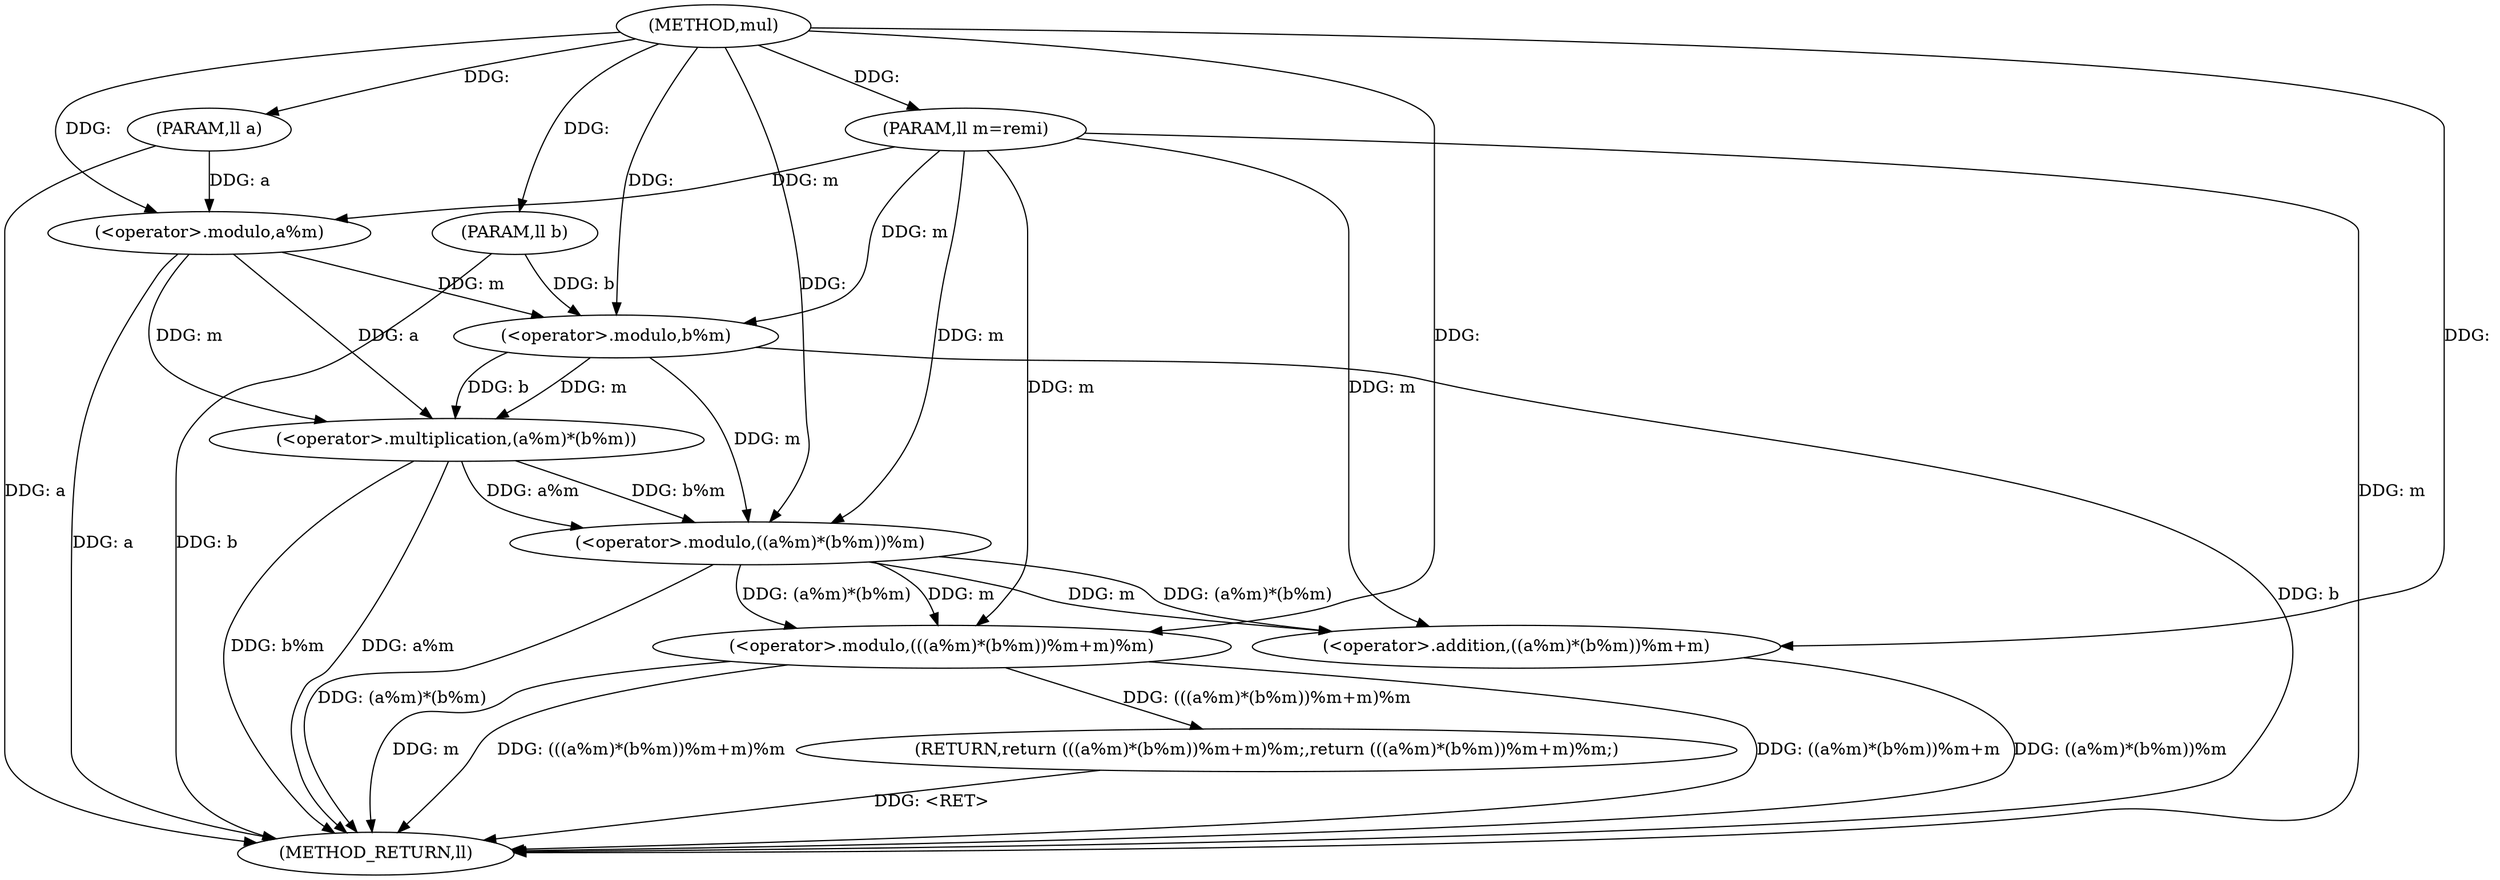digraph "mul" {  
"1000325" [label = "(METHOD,mul)" ]
"1000344" [label = "(METHOD_RETURN,ll)" ]
"1000326" [label = "(PARAM,ll a)" ]
"1000327" [label = "(PARAM,ll b)" ]
"1000328" [label = "(PARAM,ll m=remi)" ]
"1000330" [label = "(RETURN,return (((a%m)*(b%m))%m+m)%m;,return (((a%m)*(b%m))%m+m)%m;)" ]
"1000331" [label = "(<operator>.modulo,(((a%m)*(b%m))%m+m)%m)" ]
"1000332" [label = "(<operator>.addition,((a%m)*(b%m))%m+m)" ]
"1000333" [label = "(<operator>.modulo,((a%m)*(b%m))%m)" ]
"1000334" [label = "(<operator>.multiplication,(a%m)*(b%m))" ]
"1000335" [label = "(<operator>.modulo,a%m)" ]
"1000338" [label = "(<operator>.modulo,b%m)" ]
  "1000330" -> "1000344"  [ label = "DDG: <RET>"] 
  "1000326" -> "1000344"  [ label = "DDG: a"] 
  "1000327" -> "1000344"  [ label = "DDG: b"] 
  "1000328" -> "1000344"  [ label = "DDG: m"] 
  "1000335" -> "1000344"  [ label = "DDG: a"] 
  "1000334" -> "1000344"  [ label = "DDG: a%m"] 
  "1000338" -> "1000344"  [ label = "DDG: b"] 
  "1000334" -> "1000344"  [ label = "DDG: b%m"] 
  "1000333" -> "1000344"  [ label = "DDG: (a%m)*(b%m)"] 
  "1000332" -> "1000344"  [ label = "DDG: ((a%m)*(b%m))%m"] 
  "1000331" -> "1000344"  [ label = "DDG: ((a%m)*(b%m))%m+m"] 
  "1000331" -> "1000344"  [ label = "DDG: m"] 
  "1000331" -> "1000344"  [ label = "DDG: (((a%m)*(b%m))%m+m)%m"] 
  "1000325" -> "1000326"  [ label = "DDG: "] 
  "1000325" -> "1000327"  [ label = "DDG: "] 
  "1000325" -> "1000328"  [ label = "DDG: "] 
  "1000331" -> "1000330"  [ label = "DDG: (((a%m)*(b%m))%m+m)%m"] 
  "1000333" -> "1000331"  [ label = "DDG: m"] 
  "1000333" -> "1000331"  [ label = "DDG: (a%m)*(b%m)"] 
  "1000328" -> "1000331"  [ label = "DDG: m"] 
  "1000325" -> "1000331"  [ label = "DDG: "] 
  "1000333" -> "1000332"  [ label = "DDG: m"] 
  "1000333" -> "1000332"  [ label = "DDG: (a%m)*(b%m)"] 
  "1000328" -> "1000332"  [ label = "DDG: m"] 
  "1000325" -> "1000332"  [ label = "DDG: "] 
  "1000334" -> "1000333"  [ label = "DDG: a%m"] 
  "1000334" -> "1000333"  [ label = "DDG: b%m"] 
  "1000338" -> "1000333"  [ label = "DDG: m"] 
  "1000328" -> "1000333"  [ label = "DDG: m"] 
  "1000325" -> "1000333"  [ label = "DDG: "] 
  "1000335" -> "1000334"  [ label = "DDG: m"] 
  "1000335" -> "1000334"  [ label = "DDG: a"] 
  "1000338" -> "1000334"  [ label = "DDG: m"] 
  "1000338" -> "1000334"  [ label = "DDG: b"] 
  "1000326" -> "1000335"  [ label = "DDG: a"] 
  "1000325" -> "1000335"  [ label = "DDG: "] 
  "1000328" -> "1000335"  [ label = "DDG: m"] 
  "1000327" -> "1000338"  [ label = "DDG: b"] 
  "1000325" -> "1000338"  [ label = "DDG: "] 
  "1000335" -> "1000338"  [ label = "DDG: m"] 
  "1000328" -> "1000338"  [ label = "DDG: m"] 
}
